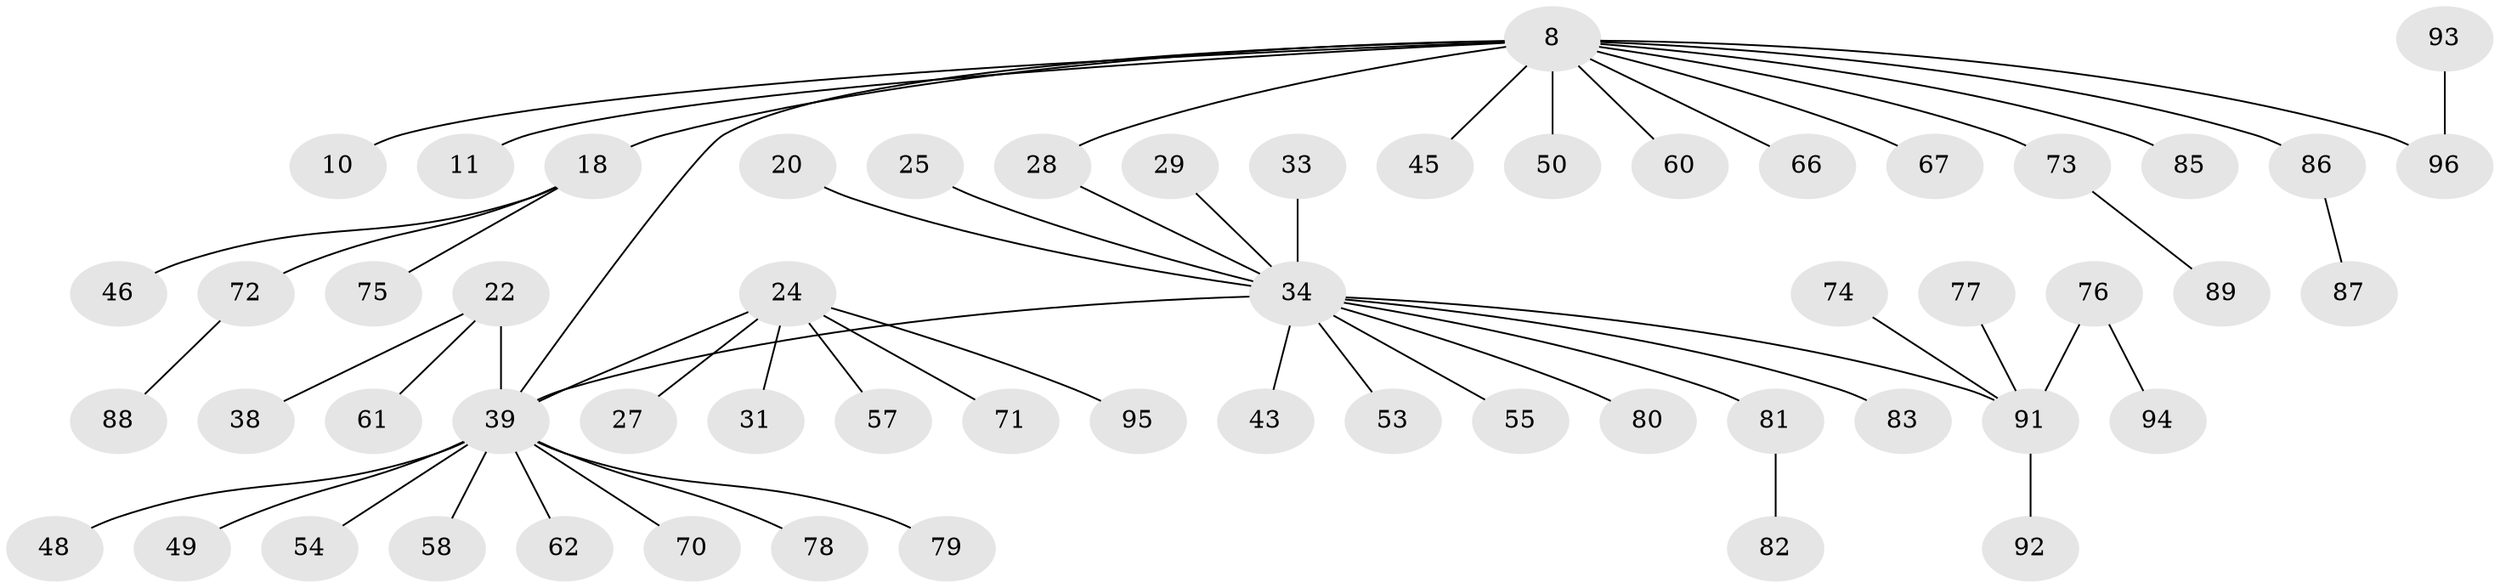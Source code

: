 // original degree distribution, {11: 0.010416666666666666, 13: 0.010416666666666666, 4: 0.0625, 1: 0.6458333333333334, 5: 0.010416666666666666, 7: 0.010416666666666666, 2: 0.14583333333333334, 16: 0.010416666666666666, 6: 0.03125, 3: 0.0625}
// Generated by graph-tools (version 1.1) at 2025/51/03/04/25 21:51:51]
// undirected, 57 vertices, 57 edges
graph export_dot {
graph [start="1"]
  node [color=gray90,style=filled];
  8;
  10;
  11;
  18 [super="+13"];
  20;
  22 [super="+19"];
  24 [super="+9"];
  25;
  27;
  28;
  29;
  31;
  33;
  34 [super="+2+4+3"];
  38;
  39 [super="+6+36+1"];
  43;
  45;
  46;
  48;
  49;
  50;
  53;
  54 [super="+7"];
  55;
  57;
  58;
  60 [super="+40"];
  61;
  62 [super="+44"];
  66;
  67;
  70;
  71;
  72 [super="+56"];
  73 [super="+69"];
  74;
  75;
  76;
  77;
  78 [super="+63"];
  79;
  80;
  81;
  82;
  83;
  85 [super="+64"];
  86 [super="+84"];
  87;
  88;
  89;
  91 [super="+5+14+17+12+23+26+32+59+65+68"];
  92;
  93;
  94;
  95;
  96 [super="+90"];
  8 -- 10;
  8 -- 11;
  8 -- 18 [weight=2];
  8 -- 28;
  8 -- 45;
  8 -- 50;
  8 -- 66;
  8 -- 67;
  8 -- 39;
  8 -- 96;
  8 -- 60;
  8 -- 86;
  8 -- 85;
  8 -- 73;
  18 -- 75;
  18 -- 46;
  18 -- 72;
  20 -- 34;
  22 -- 61;
  22 -- 38;
  22 -- 39 [weight=2];
  24 -- 71;
  24 -- 95;
  24 -- 39 [weight=2];
  24 -- 57;
  24 -- 27;
  24 -- 31;
  25 -- 34;
  28 -- 34;
  29 -- 34;
  33 -- 34;
  34 -- 39 [weight=2];
  34 -- 43;
  34 -- 80;
  34 -- 83;
  34 -- 55;
  34 -- 81;
  34 -- 53;
  34 -- 91;
  39 -- 48;
  39 -- 70;
  39 -- 79;
  39 -- 49;
  39 -- 58;
  39 -- 54;
  39 -- 62;
  39 -- 78;
  72 -- 88;
  73 -- 89;
  74 -- 91;
  76 -- 94;
  76 -- 91;
  77 -- 91;
  81 -- 82;
  86 -- 87;
  91 -- 92;
  93 -- 96;
}
